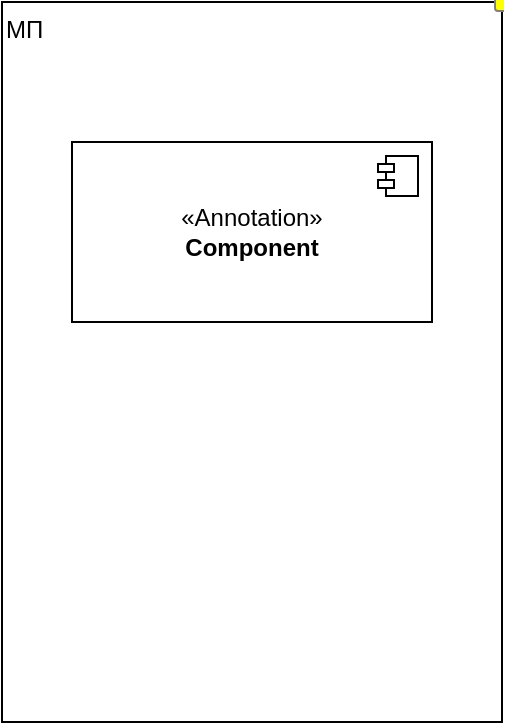 <mxfile version="22.0.6" type="github">
  <diagram name="Page-1" id="87OqTgSzrGaeoH1Q6QDX">
    <mxGraphModel dx="1434" dy="781" grid="1" gridSize="10" guides="1" tooltips="1" connect="1" arrows="1" fold="1" page="1" pageScale="1" pageWidth="850" pageHeight="1100" math="0" shadow="0">
      <root>
        <mxCell id="0" />
        <mxCell id="1" parent="0" />
        <mxCell id="U_12EVw96dXz_INgTTz--1" value="&amp;laquo;Annotation&amp;raquo;&lt;br/&gt;&lt;b&gt;Component&lt;/b&gt;" style="html=1;dropTarget=0;whiteSpace=wrap;" vertex="1" parent="1">
          <mxGeometry x="210" y="270" width="180" height="90" as="geometry" />
        </mxCell>
        <mxCell id="U_12EVw96dXz_INgTTz--2" value="" style="shape=module;jettyWidth=8;jettyHeight=4;" vertex="1" parent="U_12EVw96dXz_INgTTz--1">
          <mxGeometry x="1" width="20" height="20" relative="1" as="geometry">
            <mxPoint x="-27" y="7" as="offset" />
          </mxGeometry>
        </mxCell>
        <mxCell id="U_12EVw96dXz_INgTTz--3" value="МП" style="html=1;whiteSpace=wrap;align=left;verticalAlign=top;fillColor=none;resizeWidth=0;resizeHeight=0;comic=0;enumerate=1;container=0;fixDash=0;snapToPoint=0;portConstraintRotation=0;" vertex="1" parent="1">
          <mxGeometry x="175" y="200" width="250" height="360" as="geometry">
            <mxRectangle x="490" y="230" width="60" height="30" as="alternateBounds" />
          </mxGeometry>
        </mxCell>
      </root>
    </mxGraphModel>
  </diagram>
</mxfile>
